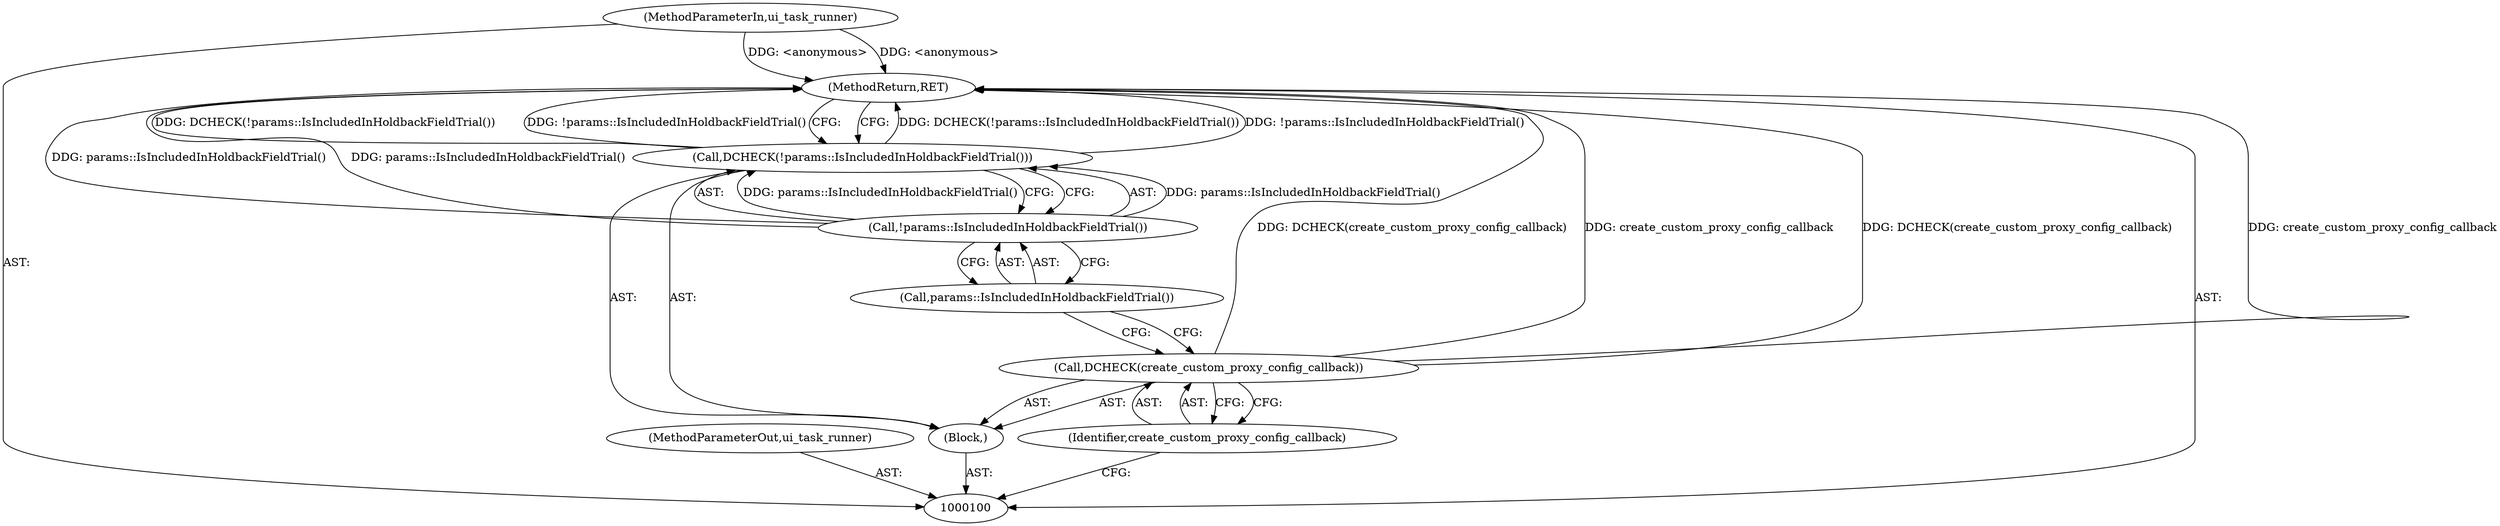 digraph "0_Chrome_69b4b9ef7455753b12c3efe4eec71647e6fb1da1_11" {
"1000101" [label="(MethodParameterIn,ui_task_runner)"];
"1000125" [label="(MethodParameterOut,ui_task_runner)"];
"1000102" [label="(Block,)"];
"1000108" [label="(MethodReturn,RET)"];
"1000104" [label="(Identifier,create_custom_proxy_config_callback)"];
"1000103" [label="(Call,DCHECK(create_custom_proxy_config_callback))"];
"1000107" [label="(Call,params::IsIncludedInHoldbackFieldTrial())"];
"1000105" [label="(Call,DCHECK(!params::IsIncludedInHoldbackFieldTrial()))"];
"1000106" [label="(Call,!params::IsIncludedInHoldbackFieldTrial())"];
"1000101" -> "1000100"  [label="AST: "];
"1000101" -> "1000108"  [label="DDG: <anonymous>"];
"1000125" -> "1000100"  [label="AST: "];
"1000102" -> "1000100"  [label="AST: "];
"1000103" -> "1000102"  [label="AST: "];
"1000105" -> "1000102"  [label="AST: "];
"1000108" -> "1000100"  [label="AST: "];
"1000108" -> "1000105"  [label="CFG: "];
"1000106" -> "1000108"  [label="DDG: params::IsIncludedInHoldbackFieldTrial()"];
"1000103" -> "1000108"  [label="DDG: create_custom_proxy_config_callback"];
"1000103" -> "1000108"  [label="DDG: DCHECK(create_custom_proxy_config_callback)"];
"1000105" -> "1000108"  [label="DDG: DCHECK(!params::IsIncludedInHoldbackFieldTrial())"];
"1000105" -> "1000108"  [label="DDG: !params::IsIncludedInHoldbackFieldTrial()"];
"1000101" -> "1000108"  [label="DDG: <anonymous>"];
"1000104" -> "1000103"  [label="AST: "];
"1000104" -> "1000100"  [label="CFG: "];
"1000103" -> "1000104"  [label="CFG: "];
"1000103" -> "1000102"  [label="AST: "];
"1000103" -> "1000104"  [label="CFG: "];
"1000104" -> "1000103"  [label="AST: "];
"1000107" -> "1000103"  [label="CFG: "];
"1000103" -> "1000108"  [label="DDG: create_custom_proxy_config_callback"];
"1000103" -> "1000108"  [label="DDG: DCHECK(create_custom_proxy_config_callback)"];
"1000107" -> "1000106"  [label="AST: "];
"1000107" -> "1000103"  [label="CFG: "];
"1000106" -> "1000107"  [label="CFG: "];
"1000105" -> "1000102"  [label="AST: "];
"1000105" -> "1000106"  [label="CFG: "];
"1000106" -> "1000105"  [label="AST: "];
"1000108" -> "1000105"  [label="CFG: "];
"1000105" -> "1000108"  [label="DDG: DCHECK(!params::IsIncludedInHoldbackFieldTrial())"];
"1000105" -> "1000108"  [label="DDG: !params::IsIncludedInHoldbackFieldTrial()"];
"1000106" -> "1000105"  [label="DDG: params::IsIncludedInHoldbackFieldTrial()"];
"1000106" -> "1000105"  [label="AST: "];
"1000106" -> "1000107"  [label="CFG: "];
"1000107" -> "1000106"  [label="AST: "];
"1000105" -> "1000106"  [label="CFG: "];
"1000106" -> "1000108"  [label="DDG: params::IsIncludedInHoldbackFieldTrial()"];
"1000106" -> "1000105"  [label="DDG: params::IsIncludedInHoldbackFieldTrial()"];
}
